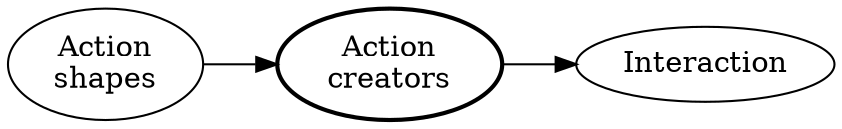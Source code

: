 digraph {
	rankdir = LR
	actionshapes [label="Action\nshapes"]
	actioncreators [label="Action\ncreators",style=bold]
	interaction [label="Interaction"]

	actionshapes -> actioncreators
	actioncreators -> interaction

}